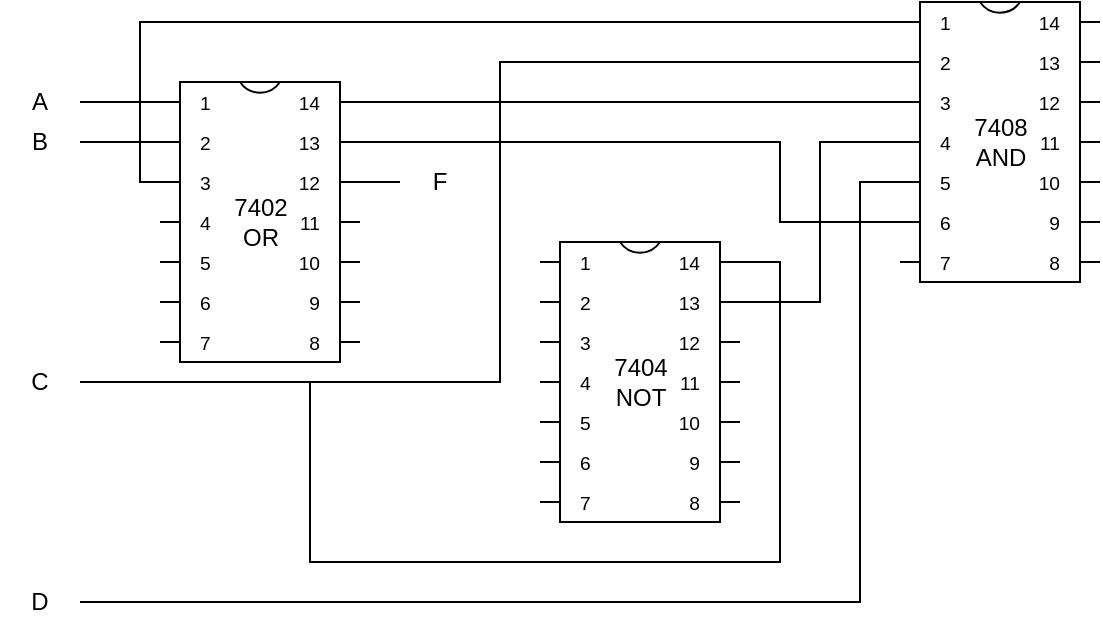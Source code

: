 <mxfile version="12.0.2" type="google" pages="1"><diagram name="Page-1" id="099fd60b-425b-db50-ffb0-6b813814b670"><mxGraphModel dx="1006" dy="498" grid="1" gridSize="10" guides="1" tooltips="1" connect="1" arrows="1" fold="1" page="1" pageScale="1" pageWidth="850" pageHeight="1100" background="#ffffff" math="0" shadow="0"><root><mxCell id="0"/><mxCell id="1" parent="0"/><mxCell id="y4KAUbvBBhqVY2Uic94K-15" style="edgeStyle=orthogonalEdgeStyle;rounded=0;orthogonalLoop=1;jettySize=auto;html=1;exitX=0;exitY=0;exitDx=0;exitDy=50;exitPerimeter=0;entryX=0;entryY=0;entryDx=0;entryDy=10;entryPerimeter=0;endArrow=none;endFill=0;strokeColor=#000000;" parent="1" source="y4KAUbvBBhqVY2Uic94K-1" target="y4KAUbvBBhqVY2Uic94K-4" edge="1"><mxGeometry relative="1" as="geometry"><Array as="points"><mxPoint x="210" y="690"/><mxPoint x="210" y="610"/></Array></mxGeometry></mxCell><mxCell id="wx3EybQMBEcHl-ylp7XS-22" style="edgeStyle=orthogonalEdgeStyle;rounded=0;orthogonalLoop=1;jettySize=auto;html=1;exitX=1;exitY=0;exitDx=0;exitDy=50;exitPerimeter=0;entryX=0;entryY=0.5;entryDx=0;entryDy=0;endArrow=none;endFill=0;strokeColor=#000000;" edge="1" parent="1" source="y4KAUbvBBhqVY2Uic94K-1" target="wx3EybQMBEcHl-ylp7XS-21"><mxGeometry relative="1" as="geometry"/></mxCell><mxCell id="y4KAUbvBBhqVY2Uic94K-1" value="7402&lt;br&gt;OR" style="shadow=0;dashed=0;align=center;fillColor=#ffffff;html=1;strokeWidth=1;shape=mxgraph.electrical.logic_gates.dual_inline_ic;labelNames=a,b,c,d,e,f,g,h,i,j,k,l,m,n,o,p,q,r,s,t;" parent="1" vertex="1"><mxGeometry x="220" y="640" width="100" height="140" as="geometry"/></mxCell><mxCell id="wx3EybQMBEcHl-ylp7XS-15" style="edgeStyle=orthogonalEdgeStyle;rounded=0;orthogonalLoop=1;jettySize=auto;html=1;exitX=0;exitY=0;exitDx=0;exitDy=50;exitPerimeter=0;entryX=1;entryY=0;entryDx=0;entryDy=10;entryPerimeter=0;endArrow=none;endFill=0;strokeColor=#000000;" edge="1" parent="1" source="y4KAUbvBBhqVY2Uic94K-4" target="y4KAUbvBBhqVY2Uic94K-1"><mxGeometry relative="1" as="geometry"><Array as="points"><mxPoint x="590" y="650"/></Array></mxGeometry></mxCell><mxCell id="wx3EybQMBEcHl-ylp7XS-19" style="edgeStyle=orthogonalEdgeStyle;rounded=0;orthogonalLoop=1;jettySize=auto;html=1;exitX=0;exitY=0;exitDx=0;exitDy=110;exitPerimeter=0;entryX=1;entryY=0;entryDx=0;entryDy=30;entryPerimeter=0;endArrow=none;endFill=0;strokeColor=#000000;" edge="1" parent="1" source="y4KAUbvBBhqVY2Uic94K-4" target="y4KAUbvBBhqVY2Uic94K-1"><mxGeometry relative="1" as="geometry"><Array as="points"><mxPoint x="530" y="710"/><mxPoint x="530" y="670"/></Array></mxGeometry></mxCell><mxCell id="y4KAUbvBBhqVY2Uic94K-4" value="7408&lt;br&gt;AND" style="shadow=0;dashed=0;align=center;fillColor=#ffffff;html=1;strokeWidth=1;shape=mxgraph.electrical.logic_gates.dual_inline_ic;labelNames=a,b,c,d,e,f,g,h,i,j,k,l,m,n,o,p,q,r,s,t;" parent="1" vertex="1"><mxGeometry x="590" y="600" width="100" height="140" as="geometry"/></mxCell><mxCell id="wx3EybQMBEcHl-ylp7XS-24" style="edgeStyle=orthogonalEdgeStyle;rounded=0;orthogonalLoop=1;jettySize=auto;html=1;exitX=1;exitY=0;exitDx=0;exitDy=30;exitPerimeter=0;entryX=0;entryY=0;entryDx=0;entryDy=70;entryPerimeter=0;endArrow=none;endFill=0;strokeColor=#000000;" edge="1" parent="1" source="y4KAUbvBBhqVY2Uic94K-5" target="y4KAUbvBBhqVY2Uic94K-4"><mxGeometry relative="1" as="geometry"/></mxCell><mxCell id="y4KAUbvBBhqVY2Uic94K-5" value="7404&lt;br&gt;NOT" style="shadow=0;dashed=0;align=center;fillColor=#ffffff;html=1;strokeWidth=1;shape=mxgraph.electrical.logic_gates.dual_inline_ic;labelNames=a,b,c,d,e,f,g,h,i,j,k,l,m,n,o,p,q,r,s,t;" parent="1" vertex="1"><mxGeometry x="410" y="720" width="100" height="140" as="geometry"/></mxCell><mxCell id="wx3EybQMBEcHl-ylp7XS-6" style="edgeStyle=orthogonalEdgeStyle;rounded=0;orthogonalLoop=1;jettySize=auto;html=1;entryX=0;entryY=0;entryDx=0;entryDy=30;entryPerimeter=0;endArrow=none;endFill=0;strokeColor=#000000;" edge="1" parent="1" source="wx3EybQMBEcHl-ylp7XS-5" target="y4KAUbvBBhqVY2Uic94K-4"><mxGeometry relative="1" as="geometry"><Array as="points"><mxPoint x="390" y="790"/><mxPoint x="390" y="630"/></Array></mxGeometry></mxCell><mxCell id="wx3EybQMBEcHl-ylp7XS-25" style="edgeStyle=orthogonalEdgeStyle;rounded=0;orthogonalLoop=1;jettySize=auto;html=1;entryX=1;entryY=0;entryDx=0;entryDy=10;entryPerimeter=0;endArrow=none;endFill=0;strokeColor=#000000;" edge="1" parent="1" source="wx3EybQMBEcHl-ylp7XS-5" target="y4KAUbvBBhqVY2Uic94K-5"><mxGeometry relative="1" as="geometry"/></mxCell><mxCell id="wx3EybQMBEcHl-ylp7XS-5" value="C" style="text;html=1;strokeColor=none;fillColor=none;align=center;verticalAlign=middle;whiteSpace=wrap;rounded=0;" vertex="1" parent="1"><mxGeometry x="140" y="780" width="40" height="20" as="geometry"/></mxCell><mxCell id="wx3EybQMBEcHl-ylp7XS-18" style="edgeStyle=orthogonalEdgeStyle;rounded=0;orthogonalLoop=1;jettySize=auto;html=1;entryX=0;entryY=0;entryDx=0;entryDy=90;entryPerimeter=0;endArrow=none;endFill=0;strokeColor=#000000;" edge="1" parent="1" source="wx3EybQMBEcHl-ylp7XS-8" target="y4KAUbvBBhqVY2Uic94K-4"><mxGeometry relative="1" as="geometry"><Array as="points"><mxPoint x="570" y="900"/><mxPoint x="570" y="690"/></Array></mxGeometry></mxCell><mxCell id="wx3EybQMBEcHl-ylp7XS-8" value="D" style="text;html=1;strokeColor=none;fillColor=none;align=center;verticalAlign=middle;whiteSpace=wrap;rounded=0;" vertex="1" parent="1"><mxGeometry x="140" y="890" width="40" height="20" as="geometry"/></mxCell><mxCell id="wx3EybQMBEcHl-ylp7XS-12" style="edgeStyle=orthogonalEdgeStyle;rounded=0;orthogonalLoop=1;jettySize=auto;html=1;entryX=0;entryY=0;entryDx=0;entryDy=30;entryPerimeter=0;endArrow=none;endFill=0;strokeColor=#000000;" edge="1" parent="1" source="wx3EybQMBEcHl-ylp7XS-9" target="y4KAUbvBBhqVY2Uic94K-1"><mxGeometry relative="1" as="geometry"/></mxCell><mxCell id="wx3EybQMBEcHl-ylp7XS-9" value="B" style="text;html=1;strokeColor=none;fillColor=none;align=center;verticalAlign=middle;whiteSpace=wrap;rounded=0;" vertex="1" parent="1"><mxGeometry x="140" y="660" width="40" height="20" as="geometry"/></mxCell><mxCell id="wx3EybQMBEcHl-ylp7XS-23" style="edgeStyle=orthogonalEdgeStyle;rounded=0;orthogonalLoop=1;jettySize=auto;html=1;entryX=0;entryY=0;entryDx=0;entryDy=10;entryPerimeter=0;endArrow=none;endFill=0;strokeColor=#000000;" edge="1" parent="1" source="wx3EybQMBEcHl-ylp7XS-10" target="y4KAUbvBBhqVY2Uic94K-1"><mxGeometry relative="1" as="geometry"/></mxCell><mxCell id="wx3EybQMBEcHl-ylp7XS-10" value="A" style="text;html=1;strokeColor=none;fillColor=none;align=center;verticalAlign=middle;whiteSpace=wrap;rounded=0;" vertex="1" parent="1"><mxGeometry x="140" y="640" width="40" height="20" as="geometry"/></mxCell><mxCell id="wx3EybQMBEcHl-ylp7XS-21" value="F" style="text;html=1;strokeColor=none;fillColor=none;align=center;verticalAlign=middle;whiteSpace=wrap;rounded=0;" vertex="1" parent="1"><mxGeometry x="340" y="680" width="40" height="20" as="geometry"/></mxCell></root></mxGraphModel></diagram></mxfile>